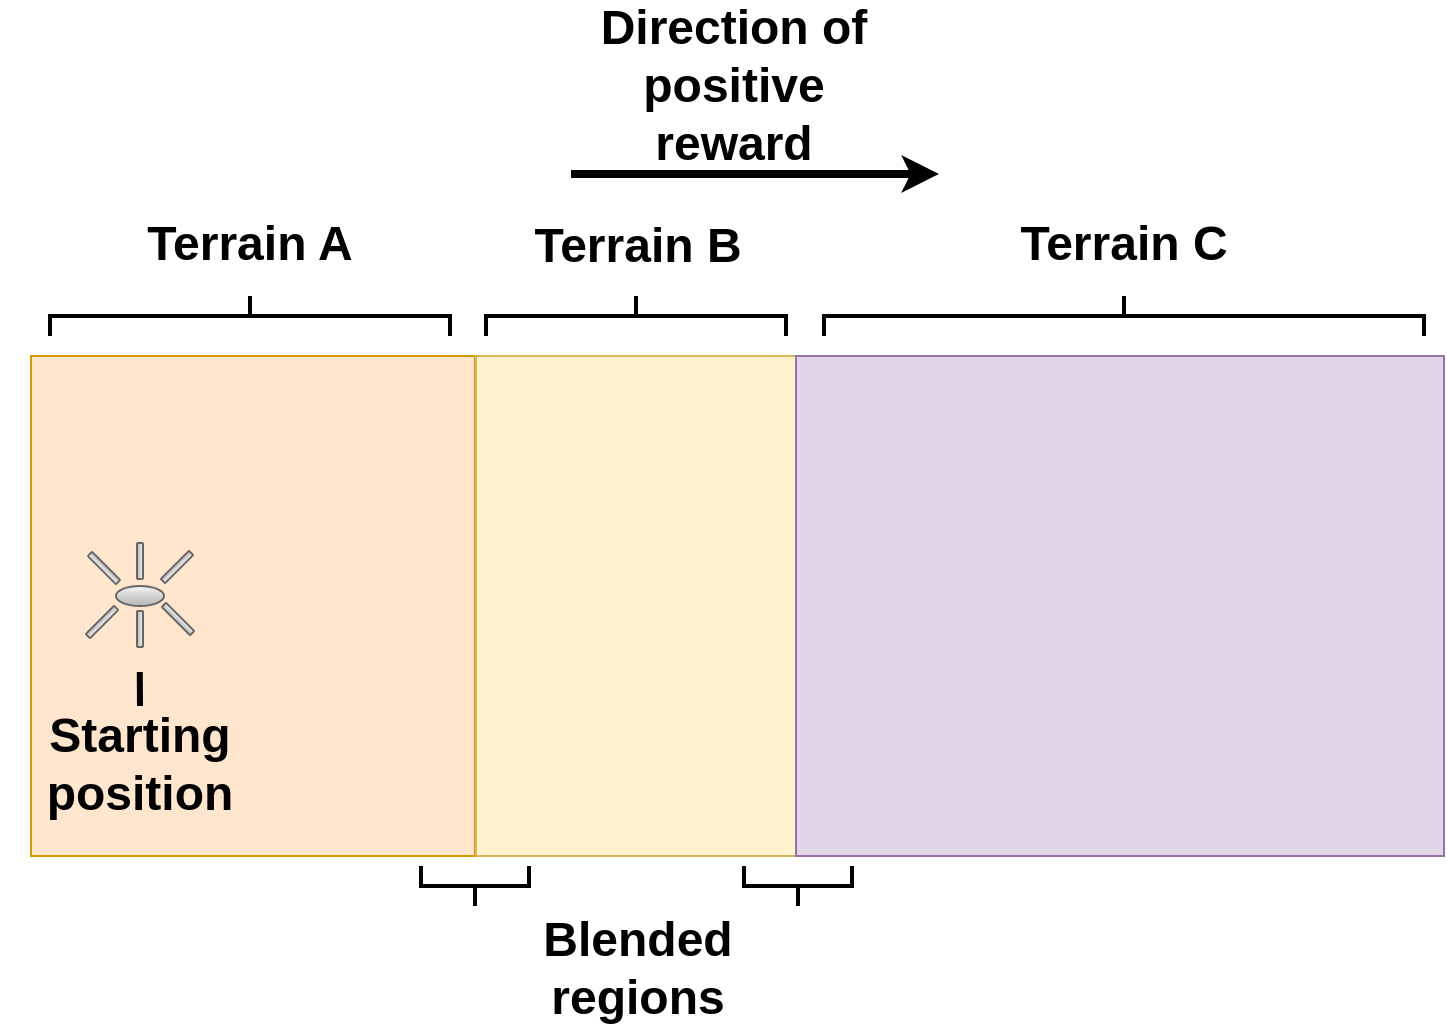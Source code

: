 <mxfile version="12.2.9" type="device" pages="1"><diagram id="0ziC3y06MpBZtwayW-U8" name="Page-1"><mxGraphModel dx="1596" dy="999" grid="1" gridSize="10" guides="1" tooltips="1" connect="1" arrows="1" fold="1" page="1" pageScale="1" pageWidth="850" pageHeight="1100" math="0" shadow="0"><root><mxCell id="0"/><mxCell id="1" parent="0"/><mxCell id="LAggHy4nBV31ddWcTihg-4" value="" style="endArrow=none;dashed=1;html=1;entryX=0.333;entryY=0.005;entryDx=0;entryDy=0;entryPerimeter=0;exitX=0.333;exitY=0.998;exitDx=0;exitDy=0;exitPerimeter=0;" parent="1" edge="1"><mxGeometry width="50" height="50" relative="1" as="geometry"><mxPoint x="283.08" y="529.5" as="sourcePoint"/><mxPoint x="283.08" y="281.25" as="targetPoint"/></mxGeometry></mxCell><mxCell id="LAggHy4nBV31ddWcTihg-5" value="" style="endArrow=none;dashed=1;html=1;exitX=0.546;exitY=0.997;exitDx=0;exitDy=0;exitPerimeter=0;" parent="1" edge="1"><mxGeometry width="50" height="50" relative="1" as="geometry"><mxPoint x="444.96" y="529.25" as="sourcePoint"/><mxPoint x="445" y="280" as="targetPoint"/></mxGeometry></mxCell><mxCell id="LAggHy4nBV31ddWcTihg-7" value="" style="strokeWidth=2;html=1;shape=mxgraph.flowchart.annotation_2;align=left;labelPosition=right;pointerEvents=1;rotation=-90;" parent="1" vertex="1"><mxGeometry x="435" y="518" width="20" height="54" as="geometry"/></mxCell><mxCell id="LAggHy4nBV31ddWcTihg-9" value="" style="strokeWidth=2;html=1;shape=mxgraph.flowchart.annotation_2;align=left;labelPosition=right;pointerEvents=1;rotation=-90;" parent="1" vertex="1"><mxGeometry x="273.5" y="518" width="20" height="54" as="geometry"/></mxCell><mxCell id="LAggHy4nBV31ddWcTihg-12" value="" style="rounded=0;whiteSpace=wrap;html=1;fillColor=#ffe6cc;strokeColor=#d79b00;" parent="1" vertex="1"><mxGeometry x="61.5" y="280" width="222" height="250" as="geometry"/></mxCell><mxCell id="LAggHy4nBV31ddWcTihg-13" value="" style="rounded=0;whiteSpace=wrap;html=1;fillColor=#fff2cc;strokeColor=#d6b656;" parent="1" vertex="1"><mxGeometry x="284" y="280" width="160" height="250" as="geometry"/></mxCell><mxCell id="LAggHy4nBV31ddWcTihg-16" value="" style="rounded=0;whiteSpace=wrap;html=1;fillColor=#e1d5e7;strokeColor=#9673a6;" parent="1" vertex="1"><mxGeometry x="444" y="280" width="324" height="250" as="geometry"/></mxCell><mxCell id="LAggHy4nBV31ddWcTihg-17" value="&lt;b&gt;&lt;font style=&quot;font-size: 24px&quot;&gt;Blended regions&lt;/font&gt;&lt;/b&gt;" style="text;html=1;strokeColor=none;fillColor=none;align=center;verticalAlign=middle;whiteSpace=wrap;rounded=0;" parent="1" vertex="1"><mxGeometry x="295" y="561.5" width="140" height="48" as="geometry"/></mxCell><mxCell id="LAggHy4nBV31ddWcTihg-18" value="" style="strokeWidth=2;html=1;shape=mxgraph.flowchart.annotation_2;align=left;labelPosition=right;pointerEvents=1;rotation=-90;direction=west;" parent="1" vertex="1"><mxGeometry x="161" y="160" width="20" height="200" as="geometry"/></mxCell><mxCell id="LAggHy4nBV31ddWcTihg-23" value="" style="strokeWidth=2;html=1;shape=mxgraph.flowchart.annotation_2;align=left;labelPosition=right;pointerEvents=1;rotation=-90;direction=west;" parent="1" vertex="1"><mxGeometry x="354" y="185" width="20" height="150" as="geometry"/></mxCell><mxCell id="LAggHy4nBV31ddWcTihg-24" value="" style="strokeWidth=2;html=1;shape=mxgraph.flowchart.annotation_2;align=left;labelPosition=right;pointerEvents=1;rotation=-90;direction=west;" parent="1" vertex="1"><mxGeometry x="598" y="110" width="20" height="300" as="geometry"/></mxCell><mxCell id="LAggHy4nBV31ddWcTihg-25" value="&lt;b&gt;&lt;font style=&quot;font-size: 24px&quot;&gt;Terrain A&lt;/font&gt;&lt;/b&gt;" style="text;html=1;strokeColor=none;fillColor=none;align=center;verticalAlign=middle;whiteSpace=wrap;rounded=0;" parent="1" vertex="1"><mxGeometry x="101" y="200" width="140" height="48" as="geometry"/></mxCell><mxCell id="LAggHy4nBV31ddWcTihg-26" value="&lt;b&gt;&lt;font style=&quot;font-size: 24px&quot;&gt;Terrain B&lt;/font&gt;&lt;/b&gt;" style="text;html=1;strokeColor=none;fillColor=none;align=center;verticalAlign=middle;whiteSpace=wrap;rounded=0;" parent="1" vertex="1"><mxGeometry x="295" y="200.5" width="140" height="48" as="geometry"/></mxCell><mxCell id="LAggHy4nBV31ddWcTihg-27" value="&lt;b&gt;&lt;font style=&quot;font-size: 24px&quot;&gt;Terrain C&lt;/font&gt;&lt;/b&gt;" style="text;html=1;strokeColor=none;fillColor=none;align=center;verticalAlign=middle;whiteSpace=wrap;rounded=0;" parent="1" vertex="1"><mxGeometry x="538" y="200" width="140" height="48" as="geometry"/></mxCell><mxCell id="LAggHy4nBV31ddWcTihg-28" value="" style="endArrow=classic;html=1;strokeWidth=4;" parent="1" edge="1"><mxGeometry width="50" height="50" relative="1" as="geometry"><mxPoint x="331.5" y="189" as="sourcePoint"/><mxPoint x="515.5" y="189" as="targetPoint"/></mxGeometry></mxCell><mxCell id="LAggHy4nBV31ddWcTihg-29" value="&lt;b&gt;&lt;font style=&quot;font-size: 24px&quot;&gt;Direction of positive reward&lt;/font&gt;&lt;/b&gt;" style="text;html=1;strokeColor=none;fillColor=none;align=center;verticalAlign=middle;whiteSpace=wrap;rounded=0;" parent="1" vertex="1"><mxGeometry x="342.5" y="121" width="140" height="48" as="geometry"/></mxCell><mxCell id="LAggHy4nBV31ddWcTihg-35" value="" style="rounded=1;whiteSpace=wrap;html=1;rotation=90;gradientColor=#b3b3b3;fillColor=#f5f5f5;strokeColor=#666666;" parent="1" vertex="1"><mxGeometry x="107" y="415" width="18" height="3" as="geometry"/></mxCell><mxCell id="LAggHy4nBV31ddWcTihg-38" value="" style="rounded=1;whiteSpace=wrap;html=1;rotation=45;gradientColor=#b3b3b3;fillColor=#f5f5f5;strokeColor=#666666;" parent="1" vertex="1"><mxGeometry x="125" y="410" width="20" height="3" as="geometry"/></mxCell><mxCell id="LAggHy4nBV31ddWcTihg-40" value="" style="ellipse;whiteSpace=wrap;html=1;fillColor=#f5f5f5;strokeColor=#666666;gradientColor=#b3b3b3;" parent="1" vertex="1"><mxGeometry x="104" y="395" width="24" height="10" as="geometry"/></mxCell><mxCell id="LAggHy4nBV31ddWcTihg-42" value="" style="rounded=1;whiteSpace=wrap;html=1;rotation=135;gradientColor=#b3b3b3;fillColor=#f5f5f5;strokeColor=#666666;" parent="1" vertex="1"><mxGeometry x="87" y="411.5" width="20" height="3" as="geometry"/></mxCell><mxCell id="LAggHy4nBV31ddWcTihg-44" value="" style="rounded=1;whiteSpace=wrap;html=1;rotation=-135;gradientColor=#b3b3b3;fillColor=#f5f5f5;strokeColor=#666666;" parent="1" vertex="1"><mxGeometry x="88" y="384.5" width="20" height="3" as="geometry"/></mxCell><mxCell id="LAggHy4nBV31ddWcTihg-45" value="" style="rounded=1;whiteSpace=wrap;html=1;rotation=90;gradientColor=#b3b3b3;fillColor=#f5f5f5;strokeColor=#666666;" parent="1" vertex="1"><mxGeometry x="107" y="381" width="18" height="3" as="geometry"/></mxCell><mxCell id="LAggHy4nBV31ddWcTihg-46" value="" style="rounded=1;whiteSpace=wrap;html=1;rotation=135;gradientColor=#b3b3b3;fillColor=#f5f5f5;strokeColor=#666666;" parent="1" vertex="1"><mxGeometry x="124.5" y="384" width="20" height="3" as="geometry"/></mxCell><mxCell id="LAggHy4nBV31ddWcTihg-50" value="&lt;b&gt;&lt;font style=&quot;font-size: 24px&quot;&gt;Starting&lt;br&gt;position&lt;/font&gt;&lt;br&gt;&lt;/b&gt;" style="text;html=1;strokeColor=none;fillColor=none;align=center;verticalAlign=middle;whiteSpace=wrap;rounded=0;" parent="1" vertex="1"><mxGeometry x="46" y="460" width="140" height="48" as="geometry"/></mxCell><mxCell id="LAggHy4nBV31ddWcTihg-52" value="" style="endArrow=none;html=1;strokeWidth=3;entryX=0.245;entryY=0.632;entryDx=0;entryDy=0;entryPerimeter=0;" parent="1" target="LAggHy4nBV31ddWcTihg-12" edge="1"><mxGeometry width="50" height="50" relative="1" as="geometry"><mxPoint x="116" y="455" as="sourcePoint"/><mxPoint x="166" y="405" as="targetPoint"/></mxGeometry></mxCell></root></mxGraphModel></diagram></mxfile>